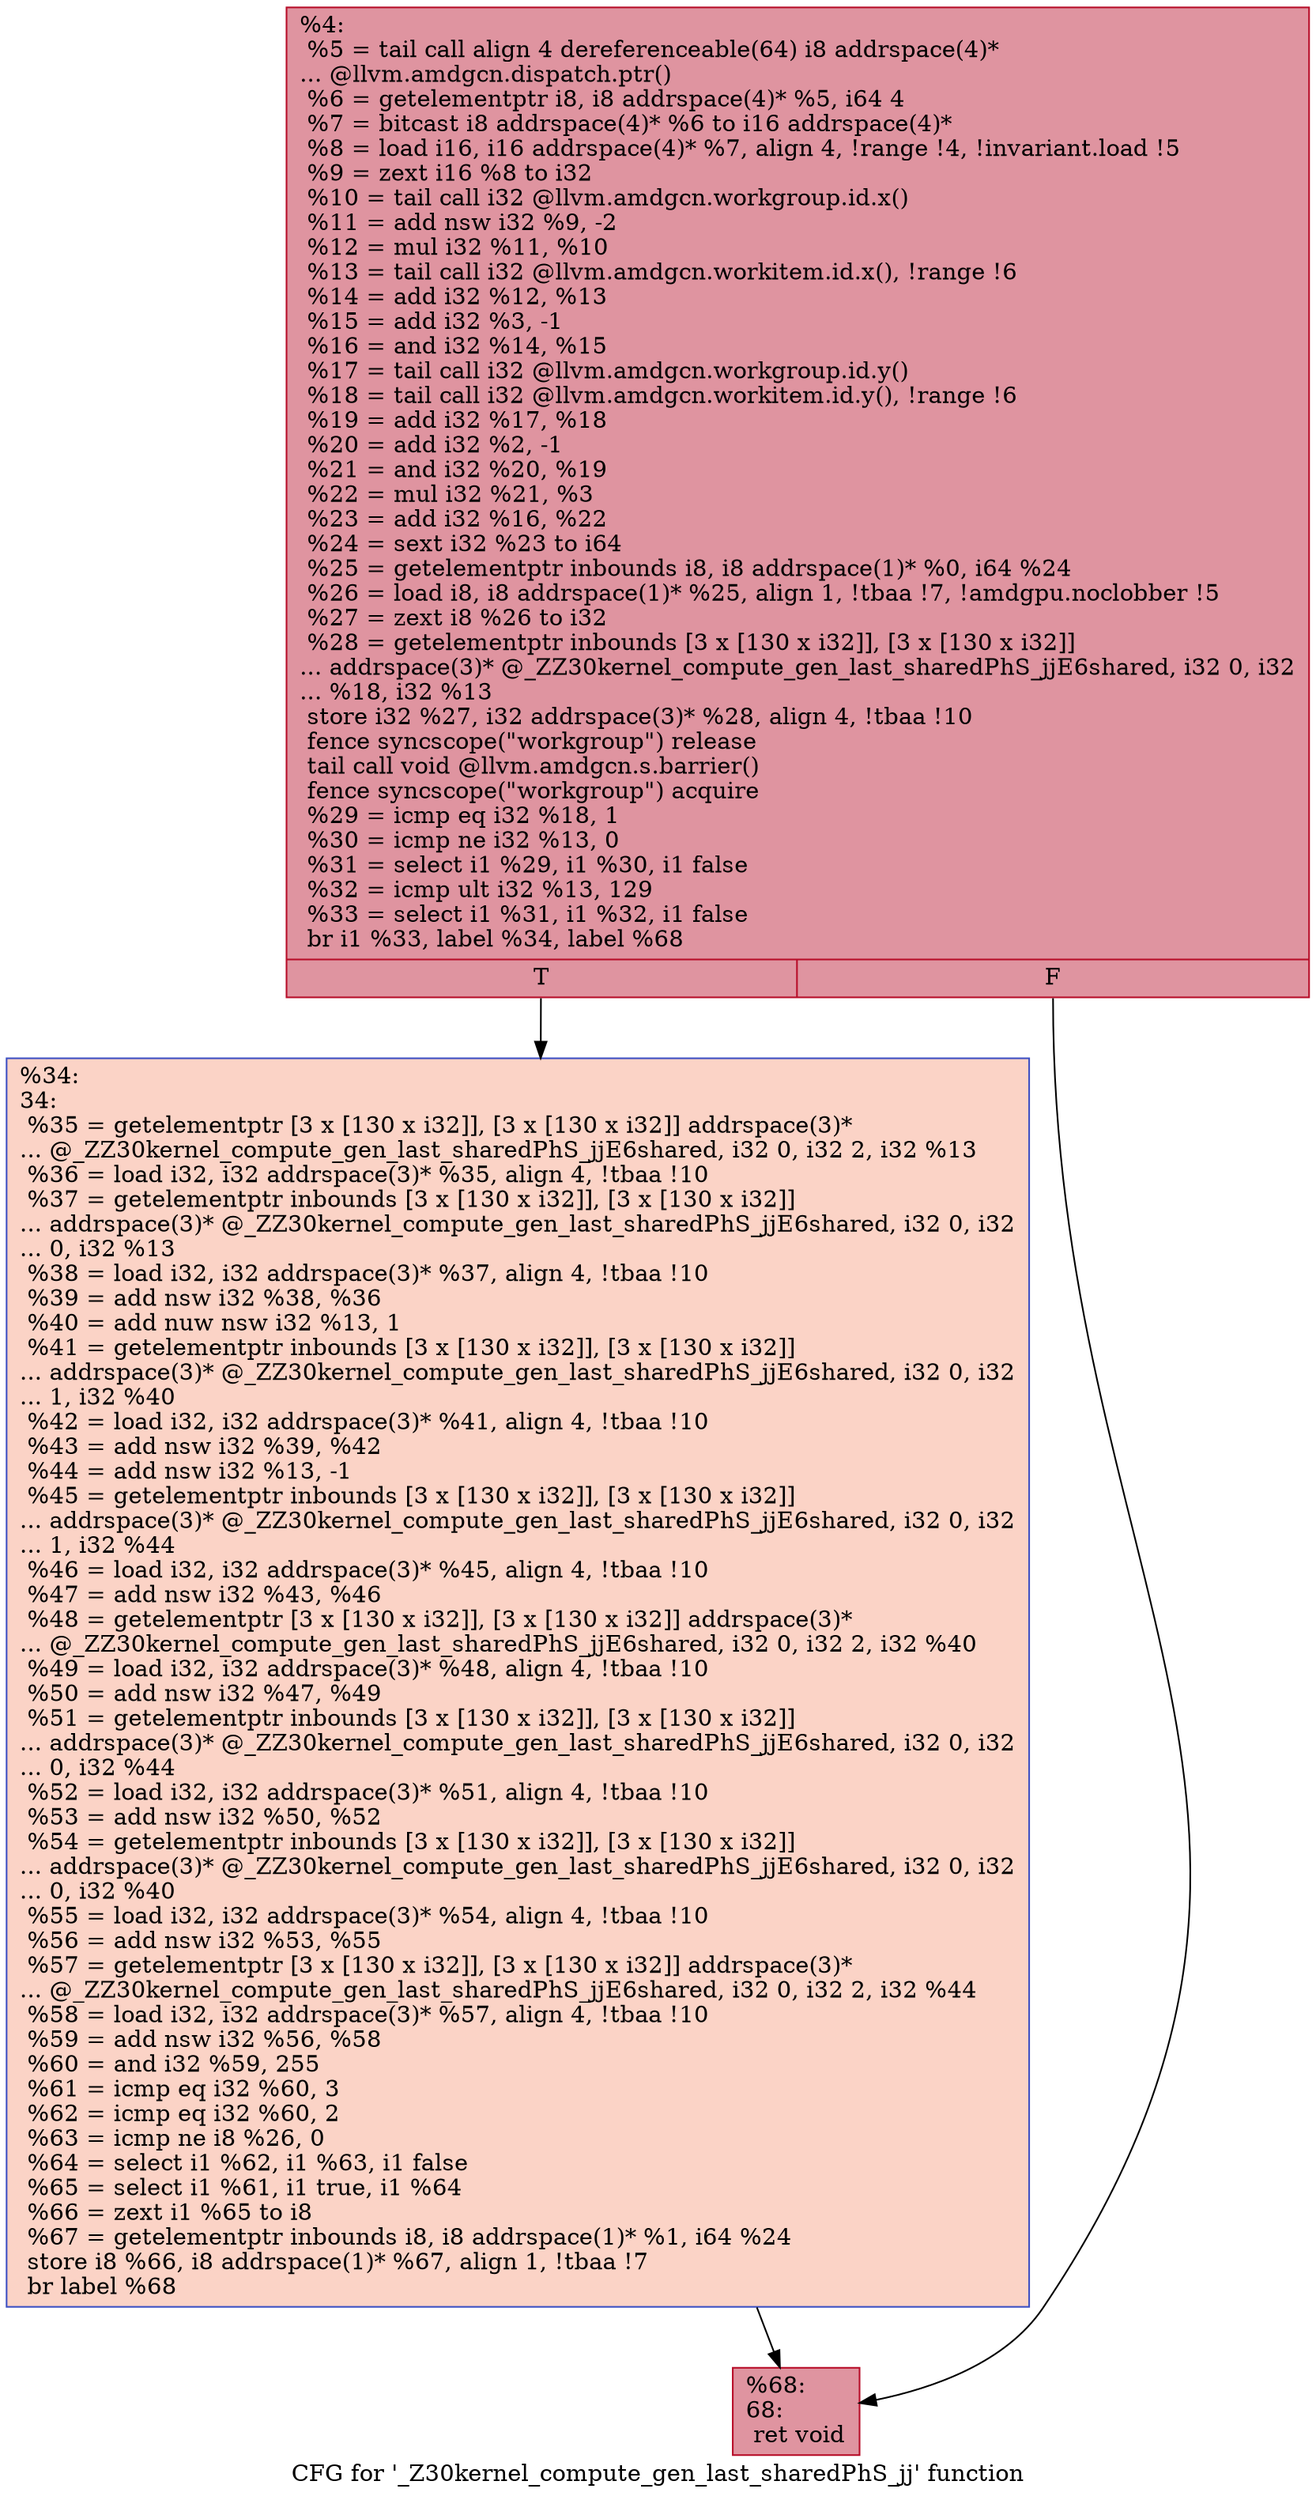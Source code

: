 digraph "CFG for '_Z30kernel_compute_gen_last_sharedPhS_jj' function" {
	label="CFG for '_Z30kernel_compute_gen_last_sharedPhS_jj' function";

	Node0x4e1b920 [shape=record,color="#b70d28ff", style=filled, fillcolor="#b70d2870",label="{%4:\l  %5 = tail call align 4 dereferenceable(64) i8 addrspace(4)*\l... @llvm.amdgcn.dispatch.ptr()\l  %6 = getelementptr i8, i8 addrspace(4)* %5, i64 4\l  %7 = bitcast i8 addrspace(4)* %6 to i16 addrspace(4)*\l  %8 = load i16, i16 addrspace(4)* %7, align 4, !range !4, !invariant.load !5\l  %9 = zext i16 %8 to i32\l  %10 = tail call i32 @llvm.amdgcn.workgroup.id.x()\l  %11 = add nsw i32 %9, -2\l  %12 = mul i32 %11, %10\l  %13 = tail call i32 @llvm.amdgcn.workitem.id.x(), !range !6\l  %14 = add i32 %12, %13\l  %15 = add i32 %3, -1\l  %16 = and i32 %14, %15\l  %17 = tail call i32 @llvm.amdgcn.workgroup.id.y()\l  %18 = tail call i32 @llvm.amdgcn.workitem.id.y(), !range !6\l  %19 = add i32 %17, %18\l  %20 = add i32 %2, -1\l  %21 = and i32 %20, %19\l  %22 = mul i32 %21, %3\l  %23 = add i32 %16, %22\l  %24 = sext i32 %23 to i64\l  %25 = getelementptr inbounds i8, i8 addrspace(1)* %0, i64 %24\l  %26 = load i8, i8 addrspace(1)* %25, align 1, !tbaa !7, !amdgpu.noclobber !5\l  %27 = zext i8 %26 to i32\l  %28 = getelementptr inbounds [3 x [130 x i32]], [3 x [130 x i32]]\l... addrspace(3)* @_ZZ30kernel_compute_gen_last_sharedPhS_jjE6shared, i32 0, i32\l... %18, i32 %13\l  store i32 %27, i32 addrspace(3)* %28, align 4, !tbaa !10\l  fence syncscope(\"workgroup\") release\l  tail call void @llvm.amdgcn.s.barrier()\l  fence syncscope(\"workgroup\") acquire\l  %29 = icmp eq i32 %18, 1\l  %30 = icmp ne i32 %13, 0\l  %31 = select i1 %29, i1 %30, i1 false\l  %32 = icmp ult i32 %13, 129\l  %33 = select i1 %31, i1 %32, i1 false\l  br i1 %33, label %34, label %68\l|{<s0>T|<s1>F}}"];
	Node0x4e1b920:s0 -> Node0x4e1da60;
	Node0x4e1b920:s1 -> Node0x4e1fc70;
	Node0x4e1da60 [shape=record,color="#3d50c3ff", style=filled, fillcolor="#f59c7d70",label="{%34:\l34:                                               \l  %35 = getelementptr [3 x [130 x i32]], [3 x [130 x i32]] addrspace(3)*\l... @_ZZ30kernel_compute_gen_last_sharedPhS_jjE6shared, i32 0, i32 2, i32 %13\l  %36 = load i32, i32 addrspace(3)* %35, align 4, !tbaa !10\l  %37 = getelementptr inbounds [3 x [130 x i32]], [3 x [130 x i32]]\l... addrspace(3)* @_ZZ30kernel_compute_gen_last_sharedPhS_jjE6shared, i32 0, i32\l... 0, i32 %13\l  %38 = load i32, i32 addrspace(3)* %37, align 4, !tbaa !10\l  %39 = add nsw i32 %38, %36\l  %40 = add nuw nsw i32 %13, 1\l  %41 = getelementptr inbounds [3 x [130 x i32]], [3 x [130 x i32]]\l... addrspace(3)* @_ZZ30kernel_compute_gen_last_sharedPhS_jjE6shared, i32 0, i32\l... 1, i32 %40\l  %42 = load i32, i32 addrspace(3)* %41, align 4, !tbaa !10\l  %43 = add nsw i32 %39, %42\l  %44 = add nsw i32 %13, -1\l  %45 = getelementptr inbounds [3 x [130 x i32]], [3 x [130 x i32]]\l... addrspace(3)* @_ZZ30kernel_compute_gen_last_sharedPhS_jjE6shared, i32 0, i32\l... 1, i32 %44\l  %46 = load i32, i32 addrspace(3)* %45, align 4, !tbaa !10\l  %47 = add nsw i32 %43, %46\l  %48 = getelementptr [3 x [130 x i32]], [3 x [130 x i32]] addrspace(3)*\l... @_ZZ30kernel_compute_gen_last_sharedPhS_jjE6shared, i32 0, i32 2, i32 %40\l  %49 = load i32, i32 addrspace(3)* %48, align 4, !tbaa !10\l  %50 = add nsw i32 %47, %49\l  %51 = getelementptr inbounds [3 x [130 x i32]], [3 x [130 x i32]]\l... addrspace(3)* @_ZZ30kernel_compute_gen_last_sharedPhS_jjE6shared, i32 0, i32\l... 0, i32 %44\l  %52 = load i32, i32 addrspace(3)* %51, align 4, !tbaa !10\l  %53 = add nsw i32 %50, %52\l  %54 = getelementptr inbounds [3 x [130 x i32]], [3 x [130 x i32]]\l... addrspace(3)* @_ZZ30kernel_compute_gen_last_sharedPhS_jjE6shared, i32 0, i32\l... 0, i32 %40\l  %55 = load i32, i32 addrspace(3)* %54, align 4, !tbaa !10\l  %56 = add nsw i32 %53, %55\l  %57 = getelementptr [3 x [130 x i32]], [3 x [130 x i32]] addrspace(3)*\l... @_ZZ30kernel_compute_gen_last_sharedPhS_jjE6shared, i32 0, i32 2, i32 %44\l  %58 = load i32, i32 addrspace(3)* %57, align 4, !tbaa !10\l  %59 = add nsw i32 %56, %58\l  %60 = and i32 %59, 255\l  %61 = icmp eq i32 %60, 3\l  %62 = icmp eq i32 %60, 2\l  %63 = icmp ne i8 %26, 0\l  %64 = select i1 %62, i1 %63, i1 false\l  %65 = select i1 %61, i1 true, i1 %64\l  %66 = zext i1 %65 to i8\l  %67 = getelementptr inbounds i8, i8 addrspace(1)* %1, i64 %24\l  store i8 %66, i8 addrspace(1)* %67, align 1, !tbaa !7\l  br label %68\l}"];
	Node0x4e1da60 -> Node0x4e1fc70;
	Node0x4e1fc70 [shape=record,color="#b70d28ff", style=filled, fillcolor="#b70d2870",label="{%68:\l68:                                               \l  ret void\l}"];
}
